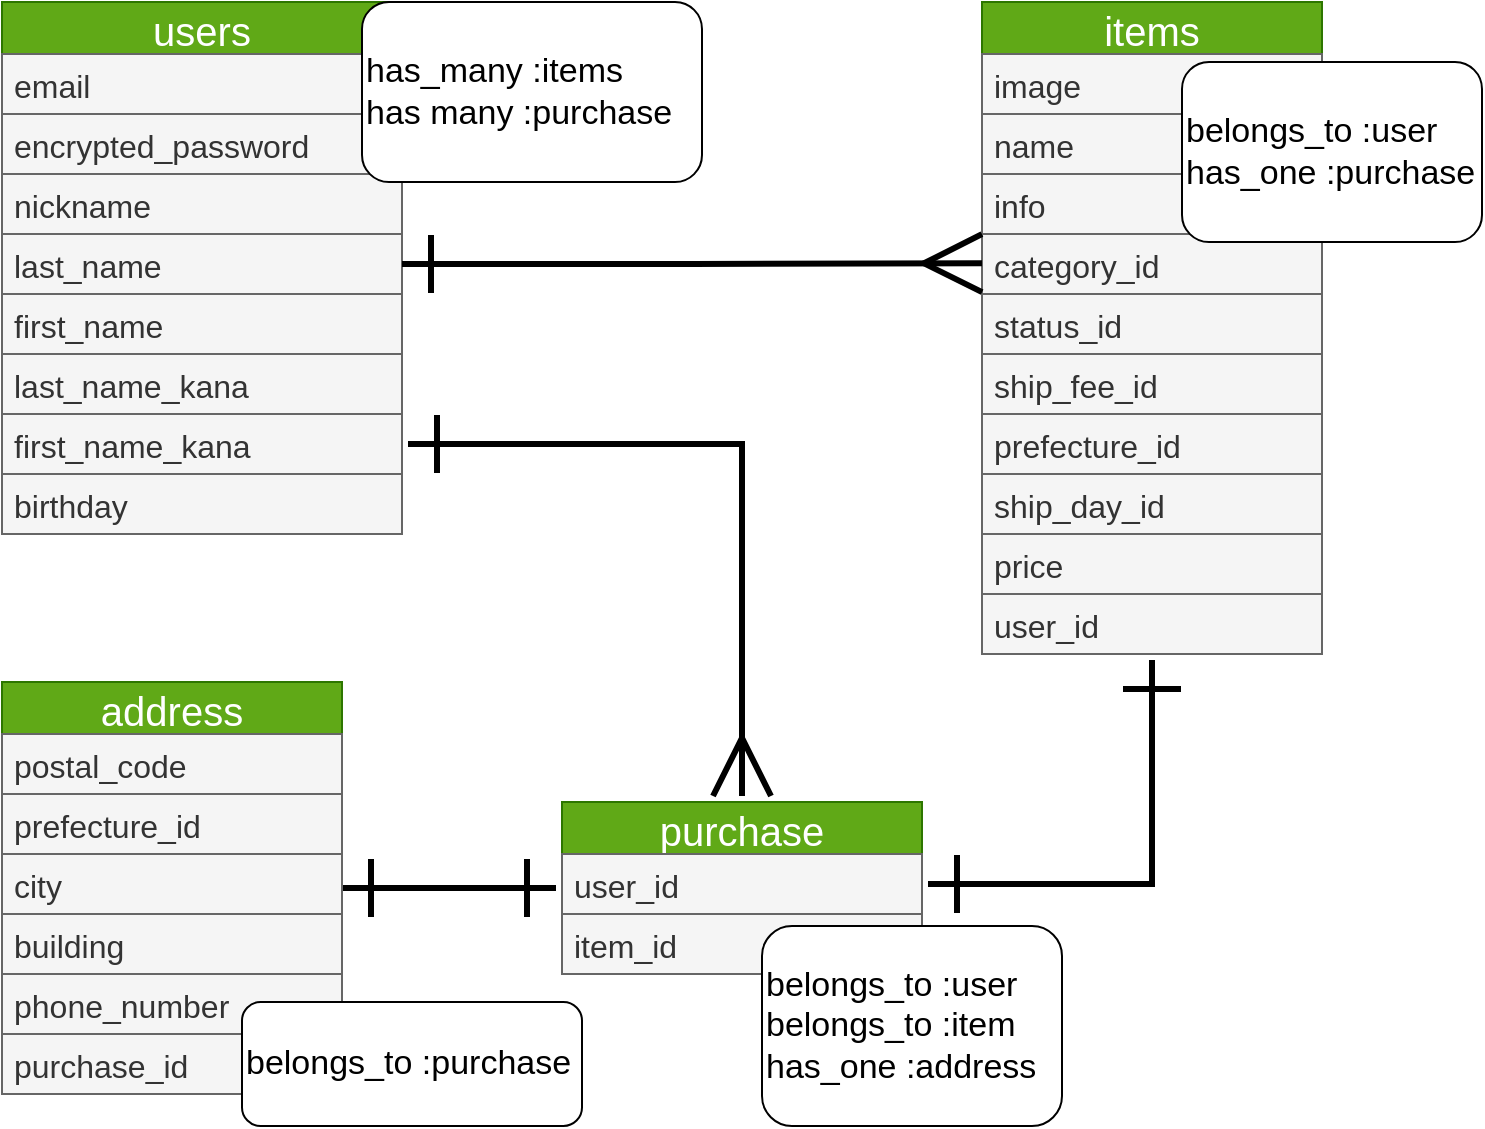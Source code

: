 <mxfile version="13.10.0" type="embed">
    <diagram id="etEQFc9YFznlPnp3w4et" name="ページ1">
        <mxGraphModel dx="755" dy="800" grid="1" gridSize="10" guides="1" tooltips="1" connect="1" arrows="1" fold="1" page="1" pageScale="1" pageWidth="1169" pageHeight="827" math="0" shadow="0">
            <root>
                <mxCell id="0"/>
                <mxCell id="1" parent="0"/>
                <mxCell id="80" style="edgeStyle=orthogonalEdgeStyle;rounded=0;orthogonalLoop=1;jettySize=auto;html=1;entryX=1;entryY=0.5;entryDx=0;entryDy=0;startArrow=ERone;startFill=0;endArrow=ERone;endFill=0;strokeWidth=3;endSize=25;startSize=25;targetPerimeterSpacing=3;sourcePerimeterSpacing=3;" edge="1" parent="1" source="2" target="61">
                    <mxGeometry relative="1" as="geometry"/>
                </mxCell>
                <mxCell id="2" value="purchase" style="swimlane;fontStyle=0;childLayout=stackLayout;horizontal=1;startSize=26;horizontalStack=0;resizeParent=1;resizeParentMax=0;resizeLast=0;collapsible=1;marginBottom=0;align=center;fontSize=20;fillColor=#60a917;strokeColor=#2D7600;fontColor=#ffffff;labelBackgroundColor=none;" parent="1" vertex="1">
                    <mxGeometry x="330" y="400" width="180" height="86" as="geometry"/>
                </mxCell>
                <mxCell id="7" value="user_id" style="text;spacingLeft=4;spacingRight=4;overflow=hidden;rotatable=0;points=[[0,0.5],[1,0.5]];portConstraint=eastwest;fontSize=16;labelBackgroundColor=none;fillColor=#f5f5f5;strokeColor=#666666;fontColor=#333333;" parent="2" vertex="1">
                    <mxGeometry y="26" width="180" height="30" as="geometry"/>
                </mxCell>
                <mxCell id="8" value="item_id" style="text;spacingLeft=4;spacingRight=4;overflow=hidden;rotatable=0;points=[[0,0.5],[1,0.5]];portConstraint=eastwest;fontSize=16;labelBackgroundColor=none;fillColor=#f5f5f5;strokeColor=#666666;fontColor=#333333;" parent="2" vertex="1">
                    <mxGeometry y="56" width="180" height="30" as="geometry"/>
                </mxCell>
                <mxCell id="14" value="items" style="swimlane;fontStyle=0;childLayout=stackLayout;horizontal=1;startSize=26;horizontalStack=0;resizeParent=1;resizeParentMax=0;resizeLast=0;collapsible=1;marginBottom=0;align=center;fontSize=20;fillColor=#60a917;strokeColor=#2D7600;fontColor=#ffffff;" parent="1" vertex="1">
                    <mxGeometry x="540" width="170" height="326" as="geometry"/>
                </mxCell>
                <mxCell id="15" value="image" style="text;strokeColor=#666666;fillColor=#f5f5f5;spacingLeft=4;spacingRight=4;overflow=hidden;rotatable=0;points=[[0,0.5],[1,0.5]];portConstraint=eastwest;fontSize=16;fontColor=#333333;" parent="14" vertex="1">
                    <mxGeometry y="26" width="170" height="30" as="geometry"/>
                </mxCell>
                <mxCell id="16" value="name" style="text;strokeColor=#666666;fillColor=#f5f5f5;spacingLeft=4;spacingRight=4;overflow=hidden;rotatable=0;points=[[0,0.5],[1,0.5]];portConstraint=eastwest;fontSize=16;fontColor=#333333;" parent="14" vertex="1">
                    <mxGeometry y="56" width="170" height="30" as="geometry"/>
                </mxCell>
                <mxCell id="17" value="info" style="text;strokeColor=#666666;fillColor=#f5f5f5;spacingLeft=4;spacingRight=4;overflow=hidden;rotatable=0;points=[[0,0.5],[1,0.5]];portConstraint=eastwest;fontSize=16;fontColor=#333333;" parent="14" vertex="1">
                    <mxGeometry y="86" width="170" height="30" as="geometry"/>
                </mxCell>
                <mxCell id="18" value="category_id" style="text;strokeColor=#666666;fillColor=#f5f5f5;spacingLeft=4;spacingRight=4;overflow=hidden;rotatable=0;points=[[0,0.5],[1,0.5]];portConstraint=eastwest;fontSize=16;fontColor=#333333;" parent="14" vertex="1">
                    <mxGeometry y="116" width="170" height="30" as="geometry"/>
                </mxCell>
                <mxCell id="19" value="status_id" style="text;strokeColor=#666666;fillColor=#f5f5f5;spacingLeft=4;spacingRight=4;overflow=hidden;rotatable=0;points=[[0,0.5],[1,0.5]];portConstraint=eastwest;fontSize=16;fontColor=#333333;" parent="14" vertex="1">
                    <mxGeometry y="146" width="170" height="30" as="geometry"/>
                </mxCell>
                <mxCell id="20" value="ship_fee_id" style="text;strokeColor=#666666;fillColor=#f5f5f5;spacingLeft=4;spacingRight=4;overflow=hidden;rotatable=0;points=[[0,0.5],[1,0.5]];portConstraint=eastwest;fontSize=16;fontColor=#333333;" parent="14" vertex="1">
                    <mxGeometry y="176" width="170" height="30" as="geometry"/>
                </mxCell>
                <mxCell id="21" value="prefecture_id" style="text;strokeColor=#666666;fillColor=#f5f5f5;spacingLeft=4;spacingRight=4;overflow=hidden;rotatable=0;points=[[0,0.5],[1,0.5]];portConstraint=eastwest;fontSize=16;fontColor=#333333;" parent="14" vertex="1">
                    <mxGeometry y="206" width="170" height="30" as="geometry"/>
                </mxCell>
                <mxCell id="22" value="ship_day_id" style="text;strokeColor=#666666;fillColor=#f5f5f5;spacingLeft=4;spacingRight=4;overflow=hidden;rotatable=0;points=[[0,0.5],[1,0.5]];portConstraint=eastwest;fontSize=16;fontColor=#333333;" parent="14" vertex="1">
                    <mxGeometry y="236" width="170" height="30" as="geometry"/>
                </mxCell>
                <mxCell id="23" value="price" style="text;strokeColor=#666666;fillColor=#f5f5f5;spacingLeft=4;spacingRight=4;overflow=hidden;rotatable=0;points=[[0,0.5],[1,0.5]];portConstraint=eastwest;fontSize=16;fontColor=#333333;" parent="14" vertex="1">
                    <mxGeometry y="266" width="170" height="30" as="geometry"/>
                </mxCell>
                <mxCell id="41" value="user_id" style="text;strokeColor=#666666;fillColor=#f5f5f5;spacingLeft=4;spacingRight=4;overflow=hidden;rotatable=0;points=[[0,0.5],[1,0.5]];portConstraint=eastwest;fontSize=16;fontColor=#333333;" parent="14" vertex="1">
                    <mxGeometry y="296" width="170" height="30" as="geometry"/>
                </mxCell>
                <mxCell id="25" value="users" style="swimlane;fontStyle=0;childLayout=stackLayout;horizontal=1;startSize=26;horizontalStack=0;resizeParent=1;resizeParentMax=0;resizeLast=0;collapsible=1;marginBottom=0;align=center;fontSize=20;fillColor=#60a917;strokeColor=#2D7600;fontColor=#ffffff;" parent="1" vertex="1">
                    <mxGeometry x="50" width="200" height="266" as="geometry"/>
                </mxCell>
                <mxCell id="26" value="email" style="text;strokeColor=#666666;fillColor=#f5f5f5;spacingLeft=4;spacingRight=4;overflow=hidden;rotatable=0;points=[[0,0.5],[1,0.5]];portConstraint=eastwest;fontSize=16;fontColor=#333333;" parent="25" vertex="1">
                    <mxGeometry y="26" width="200" height="30" as="geometry"/>
                </mxCell>
                <mxCell id="27" value="encrypted_password" style="text;strokeColor=#666666;fillColor=#f5f5f5;spacingLeft=4;spacingRight=4;overflow=hidden;rotatable=0;points=[[0,0.5],[1,0.5]];portConstraint=eastwest;fontSize=16;fontColor=#333333;" parent="25" vertex="1">
                    <mxGeometry y="56" width="200" height="30" as="geometry"/>
                </mxCell>
                <mxCell id="28" value="nickname" style="text;strokeColor=#666666;fillColor=#f5f5f5;spacingLeft=4;spacingRight=4;overflow=hidden;rotatable=0;points=[[0,0.5],[1,0.5]];portConstraint=eastwest;fontSize=16;fontColor=#333333;" parent="25" vertex="1">
                    <mxGeometry y="86" width="200" height="30" as="geometry"/>
                </mxCell>
                <mxCell id="29" value="last_name" style="text;strokeColor=#666666;fillColor=#f5f5f5;spacingLeft=4;spacingRight=4;overflow=hidden;rotatable=0;points=[[0,0.5],[1,0.5]];portConstraint=eastwest;fontSize=16;fontColor=#333333;" parent="25" vertex="1">
                    <mxGeometry y="116" width="200" height="30" as="geometry"/>
                </mxCell>
                <mxCell id="30" value="first_name" style="text;strokeColor=#666666;fillColor=#f5f5f5;spacingLeft=4;spacingRight=4;overflow=hidden;rotatable=0;points=[[0,0.5],[1,0.5]];portConstraint=eastwest;fontSize=16;fontColor=#333333;" parent="25" vertex="1">
                    <mxGeometry y="146" width="200" height="30" as="geometry"/>
                </mxCell>
                <mxCell id="31" value="last_name_kana" style="text;strokeColor=#666666;fillColor=#f5f5f5;spacingLeft=4;spacingRight=4;overflow=hidden;rotatable=0;points=[[0,0.5],[1,0.5]];portConstraint=eastwest;fontSize=16;fontColor=#333333;" parent="25" vertex="1">
                    <mxGeometry y="176" width="200" height="30" as="geometry"/>
                </mxCell>
                <mxCell id="32" value="first_name_kana" style="text;strokeColor=#666666;fillColor=#f5f5f5;spacingLeft=4;spacingRight=4;overflow=hidden;rotatable=0;points=[[0,0.5],[1,0.5]];portConstraint=eastwest;fontSize=16;fontColor=#333333;" parent="25" vertex="1">
                    <mxGeometry y="206" width="200" height="30" as="geometry"/>
                </mxCell>
                <mxCell id="33" value="birthday" style="text;strokeColor=#666666;fillColor=#f5f5f5;spacingLeft=4;spacingRight=4;overflow=hidden;rotatable=0;points=[[0,0.5],[1,0.5]];portConstraint=eastwest;fontSize=16;fontColor=#333333;" parent="25" vertex="1">
                    <mxGeometry y="236" width="200" height="30" as="geometry"/>
                </mxCell>
                <mxCell id="50" value="has_many :items&lt;br style=&quot;font-size: 17px&quot;&gt;has many :purchase" style="rounded=1;whiteSpace=wrap;html=1;align=left;fontSize=17;" parent="1" vertex="1">
                    <mxGeometry x="230" width="170" height="90" as="geometry"/>
                </mxCell>
                <mxCell id="51" value="belongs_to :user&lt;br style=&quot;font-size: 17px&quot;&gt;belongs_to :item&lt;br&gt;has_one :address" style="rounded=1;whiteSpace=wrap;html=1;align=left;fontSize=17;" parent="1" vertex="1">
                    <mxGeometry x="430" y="462" width="150" height="100" as="geometry"/>
                </mxCell>
                <mxCell id="61" value="address" style="swimlane;fontStyle=0;childLayout=stackLayout;horizontal=1;startSize=26;horizontalStack=0;resizeParent=1;resizeParentMax=0;resizeLast=0;collapsible=1;marginBottom=0;align=center;fontSize=20;fillColor=#60a917;strokeColor=#2D7600;fontColor=#ffffff;labelBackgroundColor=none;" vertex="1" parent="1">
                    <mxGeometry x="50" y="340" width="170" height="206" as="geometry"/>
                </mxCell>
                <mxCell id="62" value="postal_code" style="text;spacingLeft=4;spacingRight=4;overflow=hidden;rotatable=0;points=[[0,0.5],[1,0.5]];portConstraint=eastwest;fontSize=16;labelBackgroundColor=none;fillColor=#f5f5f5;strokeColor=#666666;fontColor=#333333;" vertex="1" parent="61">
                    <mxGeometry y="26" width="170" height="30" as="geometry"/>
                </mxCell>
                <mxCell id="63" value="prefecture_id" style="text;spacingLeft=4;spacingRight=4;overflow=hidden;rotatable=0;points=[[0,0.5],[1,0.5]];portConstraint=eastwest;fontSize=16;labelBackgroundColor=none;fillColor=#f5f5f5;strokeColor=#666666;fontColor=#333333;" vertex="1" parent="61">
                    <mxGeometry y="56" width="170" height="30" as="geometry"/>
                </mxCell>
                <mxCell id="64" value="city" style="text;spacingLeft=4;spacingRight=4;overflow=hidden;rotatable=0;points=[[0,0.5],[1,0.5]];portConstraint=eastwest;fontSize=16;labelBackgroundColor=none;fillColor=#f5f5f5;strokeColor=#666666;fontColor=#333333;" vertex="1" parent="61">
                    <mxGeometry y="86" width="170" height="30" as="geometry"/>
                </mxCell>
                <mxCell id="65" value="building" style="text;spacingLeft=4;spacingRight=4;overflow=hidden;rotatable=0;points=[[0,0.5],[1,0.5]];portConstraint=eastwest;fontSize=16;labelBackgroundColor=none;fillColor=#f5f5f5;strokeColor=#666666;fontColor=#333333;" vertex="1" parent="61">
                    <mxGeometry y="116" width="170" height="30" as="geometry"/>
                </mxCell>
                <mxCell id="66" value="phone_number" style="text;spacingLeft=4;spacingRight=4;overflow=hidden;rotatable=0;points=[[0,0.5],[1,0.5]];portConstraint=eastwest;fontSize=16;labelBackgroundColor=none;fillColor=#f5f5f5;strokeColor=#666666;fontColor=#333333;" vertex="1" parent="61">
                    <mxGeometry y="146" width="170" height="30" as="geometry"/>
                </mxCell>
                <mxCell id="67" value="purchase_id" style="text;spacingLeft=4;spacingRight=4;overflow=hidden;rotatable=0;points=[[0,0.5],[1,0.5]];portConstraint=eastwest;fontSize=16;labelBackgroundColor=none;fillColor=#f5f5f5;strokeColor=#666666;fontColor=#333333;" vertex="1" parent="61">
                    <mxGeometry y="176" width="170" height="30" as="geometry"/>
                </mxCell>
                <mxCell id="69" style="edgeStyle=orthogonalEdgeStyle;rounded=0;orthogonalLoop=1;jettySize=auto;html=1;exitX=1;exitY=0.5;exitDx=0;exitDy=0;endArrow=ERmany;endFill=0;startArrow=ERone;startFill=0;strokeWidth=3;endSize=25;startSize=25;targetPerimeterSpacing=3;sourcePerimeterSpacing=3;" edge="1" parent="1" source="29">
                    <mxGeometry relative="1" as="geometry">
                        <mxPoint x="540" y="130.588" as="targetPoint"/>
                    </mxGeometry>
                </mxCell>
                <mxCell id="77" style="edgeStyle=orthogonalEdgeStyle;rounded=0;orthogonalLoop=1;jettySize=auto;html=1;startArrow=ERone;startFill=0;endArrow=ERmany;endFill=0;strokeWidth=3;endSize=25;startSize=25;targetPerimeterSpacing=3;sourcePerimeterSpacing=3;" edge="1" parent="1" source="32" target="2">
                    <mxGeometry relative="1" as="geometry"/>
                </mxCell>
                <mxCell id="82" style="edgeStyle=orthogonalEdgeStyle;rounded=0;orthogonalLoop=1;jettySize=auto;html=1;startArrow=ERone;startFill=0;endArrow=ERone;endFill=0;strokeWidth=3;endSize=25;startSize=25;targetPerimeterSpacing=3;sourcePerimeterSpacing=3;" edge="1" parent="1" source="7" target="14">
                    <mxGeometry relative="1" as="geometry"/>
                </mxCell>
                <mxCell id="49" value="belongs_to :user&lt;br style=&quot;font-size: 17px&quot;&gt;has_one :purchase" style="rounded=1;whiteSpace=wrap;html=1;align=left;verticalAlign=middle;fontSize=17;" parent="1" vertex="1">
                    <mxGeometry x="640" y="30" width="150" height="90" as="geometry"/>
                </mxCell>
                <mxCell id="83" value="belongs_to :purchase" style="rounded=1;whiteSpace=wrap;html=1;align=left;fontSize=17;" vertex="1" parent="1">
                    <mxGeometry x="170" y="500" width="170" height="62" as="geometry"/>
                </mxCell>
            </root>
        </mxGraphModel>
    </diagram>
</mxfile>